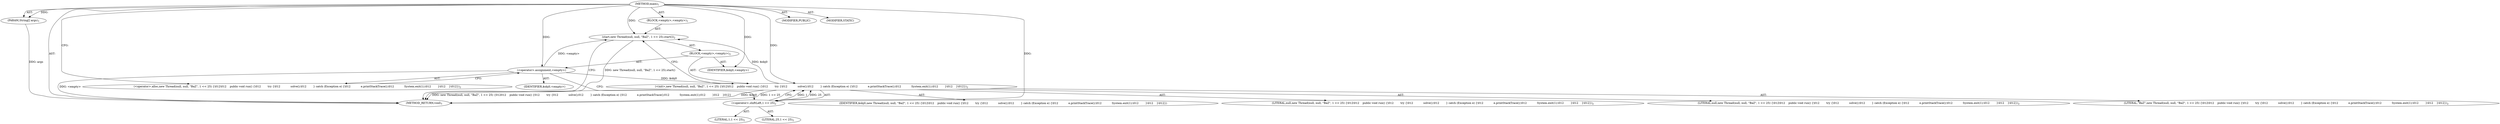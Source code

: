 digraph "main" {  
"17" [label = <(METHOD,main)<SUB>1</SUB>> ]
"18" [label = <(PARAM,String[] args)<SUB>1</SUB>> ]
"19" [label = <(BLOCK,&lt;empty&gt;,&lt;empty&gt;)<SUB>1</SUB>> ]
"20" [label = <(start,new Thread(null, null, &quot;BaZ&quot;, 1 &lt;&lt; 25).start())<SUB>2</SUB>> ]
"21" [label = <(BLOCK,&lt;empty&gt;,&lt;empty&gt;)<SUB>2</SUB>> ]
"22" [label = <(&lt;operator&gt;.assignment,&lt;empty&gt;)> ]
"23" [label = <(IDENTIFIER,$obj0,&lt;empty&gt;)> ]
"24" [label = <(&lt;operator&gt;.alloc,new Thread(null, null, &quot;BaZ&quot;, 1 &lt;&lt; 25) {\012\012    public void run() {\012        try {\012            solve();\012        } catch (Exception e) {\012            e.printStackTrace();\012            System.exit(1);\012        }\012    }\012})<SUB>2</SUB>> ]
"25" [label = <(&lt;init&gt;,new Thread(null, null, &quot;BaZ&quot;, 1 &lt;&lt; 25) {\012\012    public void run() {\012        try {\012            solve();\012        } catch (Exception e) {\012            e.printStackTrace();\012            System.exit(1);\012        }\012    }\012})<SUB>2</SUB>> ]
"26" [label = <(IDENTIFIER,$obj0,new Thread(null, null, &quot;BaZ&quot;, 1 &lt;&lt; 25) {\012\012    public void run() {\012        try {\012            solve();\012        } catch (Exception e) {\012            e.printStackTrace();\012            System.exit(1);\012        }\012    }\012})> ]
"27" [label = <(LITERAL,null,new Thread(null, null, &quot;BaZ&quot;, 1 &lt;&lt; 25) {\012\012    public void run() {\012        try {\012            solve();\012        } catch (Exception e) {\012            e.printStackTrace();\012            System.exit(1);\012        }\012    }\012})<SUB>2</SUB>> ]
"28" [label = <(LITERAL,null,new Thread(null, null, &quot;BaZ&quot;, 1 &lt;&lt; 25) {\012\012    public void run() {\012        try {\012            solve();\012        } catch (Exception e) {\012            e.printStackTrace();\012            System.exit(1);\012        }\012    }\012})<SUB>2</SUB>> ]
"29" [label = <(LITERAL,&quot;BaZ&quot;,new Thread(null, null, &quot;BaZ&quot;, 1 &lt;&lt; 25) {\012\012    public void run() {\012        try {\012            solve();\012        } catch (Exception e) {\012            e.printStackTrace();\012            System.exit(1);\012        }\012    }\012})<SUB>2</SUB>> ]
"30" [label = <(&lt;operator&gt;.shiftLeft,1 &lt;&lt; 25)<SUB>2</SUB>> ]
"31" [label = <(LITERAL,1,1 &lt;&lt; 25)<SUB>2</SUB>> ]
"32" [label = <(LITERAL,25,1 &lt;&lt; 25)<SUB>2</SUB>> ]
"33" [label = <(IDENTIFIER,$obj0,&lt;empty&gt;)> ]
"34" [label = <(MODIFIER,PUBLIC)> ]
"35" [label = <(MODIFIER,STATIC)> ]
"36" [label = <(METHOD_RETURN,void)<SUB>1</SUB>> ]
  "17" -> "18"  [ label = "AST: "] 
  "17" -> "19"  [ label = "AST: "] 
  "17" -> "34"  [ label = "AST: "] 
  "17" -> "35"  [ label = "AST: "] 
  "17" -> "36"  [ label = "AST: "] 
  "19" -> "20"  [ label = "AST: "] 
  "20" -> "21"  [ label = "AST: "] 
  "21" -> "22"  [ label = "AST: "] 
  "21" -> "25"  [ label = "AST: "] 
  "21" -> "33"  [ label = "AST: "] 
  "22" -> "23"  [ label = "AST: "] 
  "22" -> "24"  [ label = "AST: "] 
  "25" -> "26"  [ label = "AST: "] 
  "25" -> "27"  [ label = "AST: "] 
  "25" -> "28"  [ label = "AST: "] 
  "25" -> "29"  [ label = "AST: "] 
  "25" -> "30"  [ label = "AST: "] 
  "30" -> "31"  [ label = "AST: "] 
  "30" -> "32"  [ label = "AST: "] 
  "20" -> "36"  [ label = "CFG: "] 
  "22" -> "30"  [ label = "CFG: "] 
  "25" -> "20"  [ label = "CFG: "] 
  "24" -> "22"  [ label = "CFG: "] 
  "30" -> "25"  [ label = "CFG: "] 
  "17" -> "24"  [ label = "CFG: "] 
  "18" -> "36"  [ label = "DDG: args"] 
  "22" -> "36"  [ label = "DDG: &lt;empty&gt;"] 
  "25" -> "36"  [ label = "DDG: $obj0"] 
  "25" -> "36"  [ label = "DDG: 1 &lt;&lt; 25"] 
  "25" -> "36"  [ label = "DDG: new Thread(null, null, &quot;BaZ&quot;, 1 &lt;&lt; 25) {\012\012    public void run() {\012        try {\012            solve();\012        } catch (Exception e) {\012            e.printStackTrace();\012            System.exit(1);\012        }\012    }\012}"] 
  "20" -> "36"  [ label = "DDG: new Thread(null, null, &quot;BaZ&quot;, 1 &lt;&lt; 25).start()"] 
  "17" -> "18"  [ label = "DDG: "] 
  "22" -> "20"  [ label = "DDG: &lt;empty&gt;"] 
  "25" -> "20"  [ label = "DDG: $obj0"] 
  "17" -> "20"  [ label = "DDG: "] 
  "17" -> "22"  [ label = "DDG: "] 
  "17" -> "33"  [ label = "DDG: "] 
  "22" -> "25"  [ label = "DDG: $obj0"] 
  "17" -> "25"  [ label = "DDG: "] 
  "30" -> "25"  [ label = "DDG: 1"] 
  "30" -> "25"  [ label = "DDG: 25"] 
  "17" -> "30"  [ label = "DDG: "] 
}
